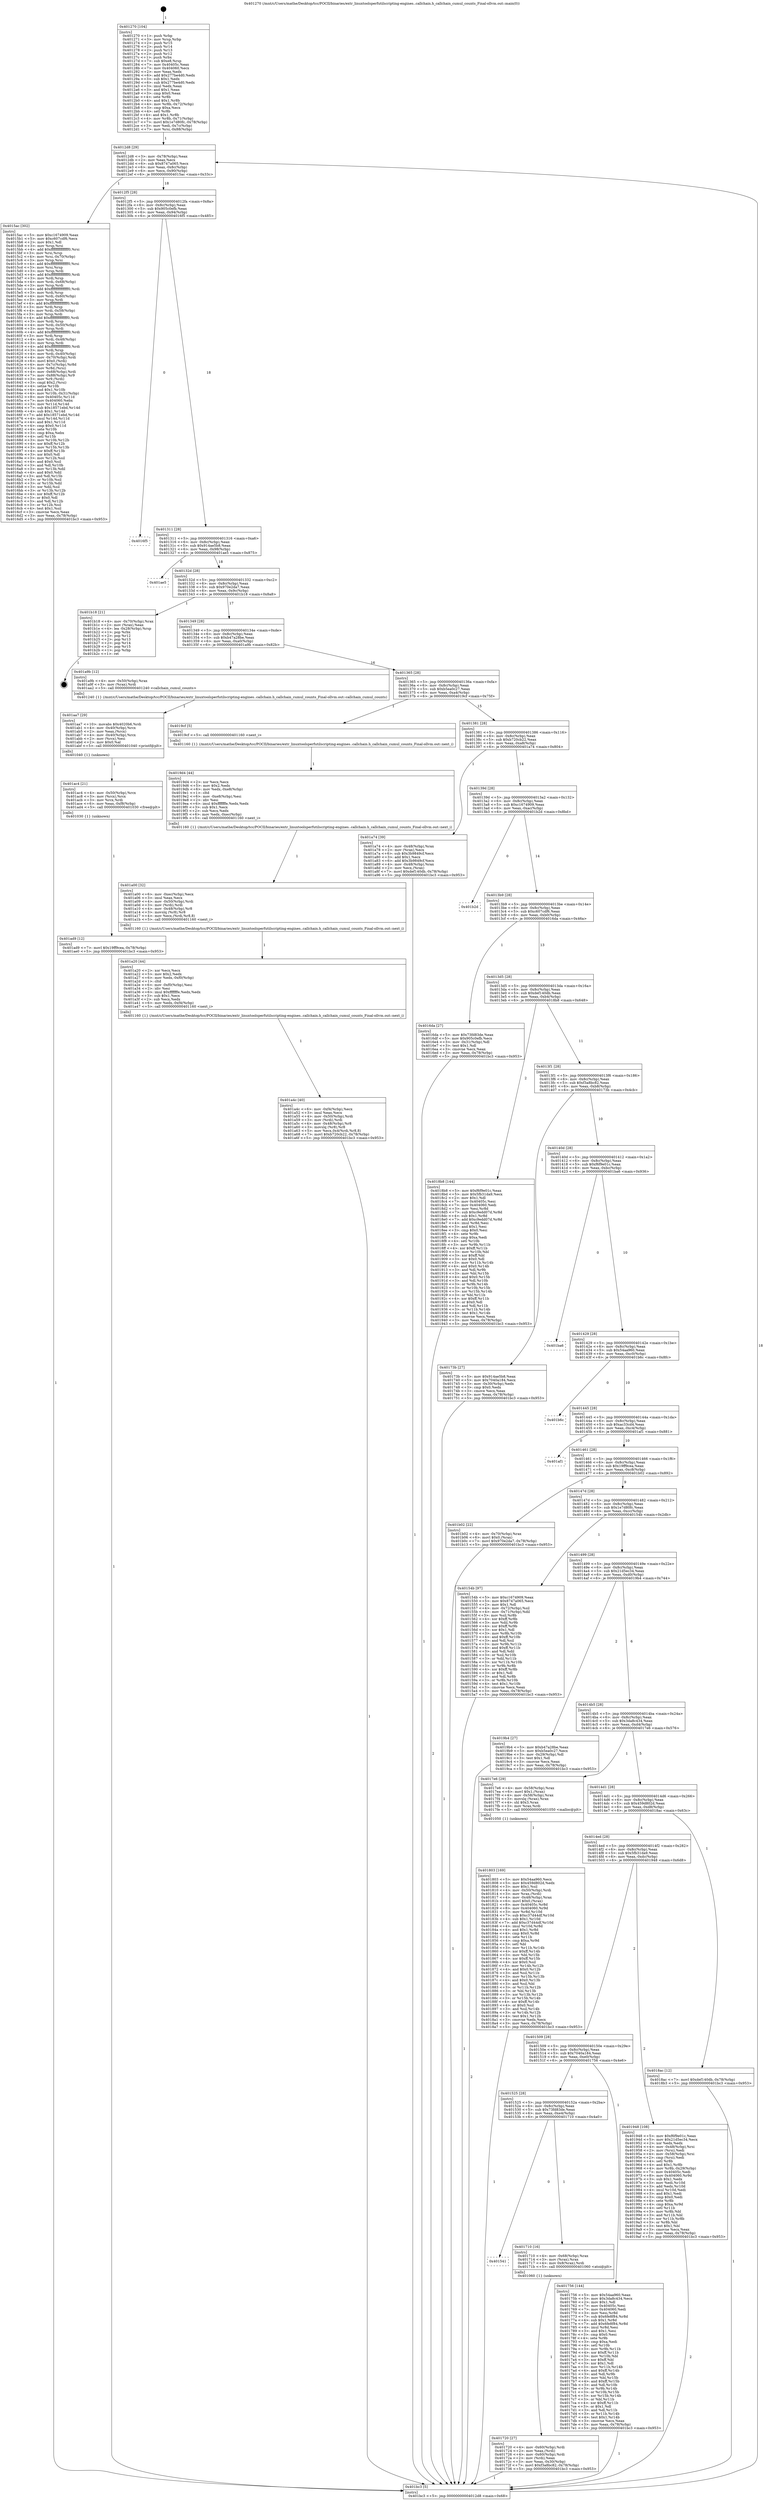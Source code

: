 digraph "0x401270" {
  label = "0x401270 (/mnt/c/Users/mathe/Desktop/tcc/POCII/binaries/extr_linuxtoolsperfutilscripting-engines..callchain.h_callchain_cumul_counts_Final-ollvm.out::main(0))"
  labelloc = "t"
  node[shape=record]

  Entry [label="",width=0.3,height=0.3,shape=circle,fillcolor=black,style=filled]
  "0x4012d8" [label="{
     0x4012d8 [29]\l
     | [instrs]\l
     &nbsp;&nbsp;0x4012d8 \<+3\>: mov -0x78(%rbp),%eax\l
     &nbsp;&nbsp;0x4012db \<+2\>: mov %eax,%ecx\l
     &nbsp;&nbsp;0x4012dd \<+6\>: sub $0x8747a065,%ecx\l
     &nbsp;&nbsp;0x4012e3 \<+6\>: mov %eax,-0x8c(%rbp)\l
     &nbsp;&nbsp;0x4012e9 \<+6\>: mov %ecx,-0x90(%rbp)\l
     &nbsp;&nbsp;0x4012ef \<+6\>: je 00000000004015ac \<main+0x33c\>\l
  }"]
  "0x4015ac" [label="{
     0x4015ac [302]\l
     | [instrs]\l
     &nbsp;&nbsp;0x4015ac \<+5\>: mov $0xc1674909,%eax\l
     &nbsp;&nbsp;0x4015b1 \<+5\>: mov $0xc607cdf6,%ecx\l
     &nbsp;&nbsp;0x4015b6 \<+2\>: mov $0x1,%dl\l
     &nbsp;&nbsp;0x4015b8 \<+3\>: mov %rsp,%rsi\l
     &nbsp;&nbsp;0x4015bb \<+4\>: add $0xfffffffffffffff0,%rsi\l
     &nbsp;&nbsp;0x4015bf \<+3\>: mov %rsi,%rsp\l
     &nbsp;&nbsp;0x4015c2 \<+4\>: mov %rsi,-0x70(%rbp)\l
     &nbsp;&nbsp;0x4015c6 \<+3\>: mov %rsp,%rsi\l
     &nbsp;&nbsp;0x4015c9 \<+4\>: add $0xfffffffffffffff0,%rsi\l
     &nbsp;&nbsp;0x4015cd \<+3\>: mov %rsi,%rsp\l
     &nbsp;&nbsp;0x4015d0 \<+3\>: mov %rsp,%rdi\l
     &nbsp;&nbsp;0x4015d3 \<+4\>: add $0xfffffffffffffff0,%rdi\l
     &nbsp;&nbsp;0x4015d7 \<+3\>: mov %rdi,%rsp\l
     &nbsp;&nbsp;0x4015da \<+4\>: mov %rdi,-0x68(%rbp)\l
     &nbsp;&nbsp;0x4015de \<+3\>: mov %rsp,%rdi\l
     &nbsp;&nbsp;0x4015e1 \<+4\>: add $0xfffffffffffffff0,%rdi\l
     &nbsp;&nbsp;0x4015e5 \<+3\>: mov %rdi,%rsp\l
     &nbsp;&nbsp;0x4015e8 \<+4\>: mov %rdi,-0x60(%rbp)\l
     &nbsp;&nbsp;0x4015ec \<+3\>: mov %rsp,%rdi\l
     &nbsp;&nbsp;0x4015ef \<+4\>: add $0xfffffffffffffff0,%rdi\l
     &nbsp;&nbsp;0x4015f3 \<+3\>: mov %rdi,%rsp\l
     &nbsp;&nbsp;0x4015f6 \<+4\>: mov %rdi,-0x58(%rbp)\l
     &nbsp;&nbsp;0x4015fa \<+3\>: mov %rsp,%rdi\l
     &nbsp;&nbsp;0x4015fd \<+4\>: add $0xfffffffffffffff0,%rdi\l
     &nbsp;&nbsp;0x401601 \<+3\>: mov %rdi,%rsp\l
     &nbsp;&nbsp;0x401604 \<+4\>: mov %rdi,-0x50(%rbp)\l
     &nbsp;&nbsp;0x401608 \<+3\>: mov %rsp,%rdi\l
     &nbsp;&nbsp;0x40160b \<+4\>: add $0xfffffffffffffff0,%rdi\l
     &nbsp;&nbsp;0x40160f \<+3\>: mov %rdi,%rsp\l
     &nbsp;&nbsp;0x401612 \<+4\>: mov %rdi,-0x48(%rbp)\l
     &nbsp;&nbsp;0x401616 \<+3\>: mov %rsp,%rdi\l
     &nbsp;&nbsp;0x401619 \<+4\>: add $0xfffffffffffffff0,%rdi\l
     &nbsp;&nbsp;0x40161d \<+3\>: mov %rdi,%rsp\l
     &nbsp;&nbsp;0x401620 \<+4\>: mov %rdi,-0x40(%rbp)\l
     &nbsp;&nbsp;0x401624 \<+4\>: mov -0x70(%rbp),%rdi\l
     &nbsp;&nbsp;0x401628 \<+6\>: movl $0x0,(%rdi)\l
     &nbsp;&nbsp;0x40162e \<+4\>: mov -0x7c(%rbp),%r8d\l
     &nbsp;&nbsp;0x401632 \<+3\>: mov %r8d,(%rsi)\l
     &nbsp;&nbsp;0x401635 \<+4\>: mov -0x68(%rbp),%rdi\l
     &nbsp;&nbsp;0x401639 \<+7\>: mov -0x88(%rbp),%r9\l
     &nbsp;&nbsp;0x401640 \<+3\>: mov %r9,(%rdi)\l
     &nbsp;&nbsp;0x401643 \<+3\>: cmpl $0x2,(%rsi)\l
     &nbsp;&nbsp;0x401646 \<+4\>: setne %r10b\l
     &nbsp;&nbsp;0x40164a \<+4\>: and $0x1,%r10b\l
     &nbsp;&nbsp;0x40164e \<+4\>: mov %r10b,-0x31(%rbp)\l
     &nbsp;&nbsp;0x401652 \<+8\>: mov 0x40405c,%r11d\l
     &nbsp;&nbsp;0x40165a \<+7\>: mov 0x404060,%ebx\l
     &nbsp;&nbsp;0x401661 \<+3\>: mov %r11d,%r14d\l
     &nbsp;&nbsp;0x401664 \<+7\>: sub $0x18571ebd,%r14d\l
     &nbsp;&nbsp;0x40166b \<+4\>: sub $0x1,%r14d\l
     &nbsp;&nbsp;0x40166f \<+7\>: add $0x18571ebd,%r14d\l
     &nbsp;&nbsp;0x401676 \<+4\>: imul %r14d,%r11d\l
     &nbsp;&nbsp;0x40167a \<+4\>: and $0x1,%r11d\l
     &nbsp;&nbsp;0x40167e \<+4\>: cmp $0x0,%r11d\l
     &nbsp;&nbsp;0x401682 \<+4\>: sete %r10b\l
     &nbsp;&nbsp;0x401686 \<+3\>: cmp $0xa,%ebx\l
     &nbsp;&nbsp;0x401689 \<+4\>: setl %r15b\l
     &nbsp;&nbsp;0x40168d \<+3\>: mov %r10b,%r12b\l
     &nbsp;&nbsp;0x401690 \<+4\>: xor $0xff,%r12b\l
     &nbsp;&nbsp;0x401694 \<+3\>: mov %r15b,%r13b\l
     &nbsp;&nbsp;0x401697 \<+4\>: xor $0xff,%r13b\l
     &nbsp;&nbsp;0x40169b \<+3\>: xor $0x0,%dl\l
     &nbsp;&nbsp;0x40169e \<+3\>: mov %r12b,%sil\l
     &nbsp;&nbsp;0x4016a1 \<+4\>: and $0x0,%sil\l
     &nbsp;&nbsp;0x4016a5 \<+3\>: and %dl,%r10b\l
     &nbsp;&nbsp;0x4016a8 \<+3\>: mov %r13b,%dil\l
     &nbsp;&nbsp;0x4016ab \<+4\>: and $0x0,%dil\l
     &nbsp;&nbsp;0x4016af \<+3\>: and %dl,%r15b\l
     &nbsp;&nbsp;0x4016b2 \<+3\>: or %r10b,%sil\l
     &nbsp;&nbsp;0x4016b5 \<+3\>: or %r15b,%dil\l
     &nbsp;&nbsp;0x4016b8 \<+3\>: xor %dil,%sil\l
     &nbsp;&nbsp;0x4016bb \<+3\>: or %r13b,%r12b\l
     &nbsp;&nbsp;0x4016be \<+4\>: xor $0xff,%r12b\l
     &nbsp;&nbsp;0x4016c2 \<+3\>: or $0x0,%dl\l
     &nbsp;&nbsp;0x4016c5 \<+3\>: and %dl,%r12b\l
     &nbsp;&nbsp;0x4016c8 \<+3\>: or %r12b,%sil\l
     &nbsp;&nbsp;0x4016cb \<+4\>: test $0x1,%sil\l
     &nbsp;&nbsp;0x4016cf \<+3\>: cmovne %ecx,%eax\l
     &nbsp;&nbsp;0x4016d2 \<+3\>: mov %eax,-0x78(%rbp)\l
     &nbsp;&nbsp;0x4016d5 \<+5\>: jmp 0000000000401bc3 \<main+0x953\>\l
  }"]
  "0x4012f5" [label="{
     0x4012f5 [28]\l
     | [instrs]\l
     &nbsp;&nbsp;0x4012f5 \<+5\>: jmp 00000000004012fa \<main+0x8a\>\l
     &nbsp;&nbsp;0x4012fa \<+6\>: mov -0x8c(%rbp),%eax\l
     &nbsp;&nbsp;0x401300 \<+5\>: sub $0x905c0efb,%eax\l
     &nbsp;&nbsp;0x401305 \<+6\>: mov %eax,-0x94(%rbp)\l
     &nbsp;&nbsp;0x40130b \<+6\>: je 00000000004016f5 \<main+0x485\>\l
  }"]
  Exit [label="",width=0.3,height=0.3,shape=circle,fillcolor=black,style=filled,peripheries=2]
  "0x4016f5" [label="{
     0x4016f5\l
  }", style=dashed]
  "0x401311" [label="{
     0x401311 [28]\l
     | [instrs]\l
     &nbsp;&nbsp;0x401311 \<+5\>: jmp 0000000000401316 \<main+0xa6\>\l
     &nbsp;&nbsp;0x401316 \<+6\>: mov -0x8c(%rbp),%eax\l
     &nbsp;&nbsp;0x40131c \<+5\>: sub $0x914ae5b8,%eax\l
     &nbsp;&nbsp;0x401321 \<+6\>: mov %eax,-0x98(%rbp)\l
     &nbsp;&nbsp;0x401327 \<+6\>: je 0000000000401ae5 \<main+0x875\>\l
  }"]
  "0x401ad9" [label="{
     0x401ad9 [12]\l
     | [instrs]\l
     &nbsp;&nbsp;0x401ad9 \<+7\>: movl $0x19ff9cea,-0x78(%rbp)\l
     &nbsp;&nbsp;0x401ae0 \<+5\>: jmp 0000000000401bc3 \<main+0x953\>\l
  }"]
  "0x401ae5" [label="{
     0x401ae5\l
  }", style=dashed]
  "0x40132d" [label="{
     0x40132d [28]\l
     | [instrs]\l
     &nbsp;&nbsp;0x40132d \<+5\>: jmp 0000000000401332 \<main+0xc2\>\l
     &nbsp;&nbsp;0x401332 \<+6\>: mov -0x8c(%rbp),%eax\l
     &nbsp;&nbsp;0x401338 \<+5\>: sub $0x970e2da7,%eax\l
     &nbsp;&nbsp;0x40133d \<+6\>: mov %eax,-0x9c(%rbp)\l
     &nbsp;&nbsp;0x401343 \<+6\>: je 0000000000401b18 \<main+0x8a8\>\l
  }"]
  "0x401ac4" [label="{
     0x401ac4 [21]\l
     | [instrs]\l
     &nbsp;&nbsp;0x401ac4 \<+4\>: mov -0x50(%rbp),%rcx\l
     &nbsp;&nbsp;0x401ac8 \<+3\>: mov (%rcx),%rcx\l
     &nbsp;&nbsp;0x401acb \<+3\>: mov %rcx,%rdi\l
     &nbsp;&nbsp;0x401ace \<+6\>: mov %eax,-0xf8(%rbp)\l
     &nbsp;&nbsp;0x401ad4 \<+5\>: call 0000000000401030 \<free@plt\>\l
     | [calls]\l
     &nbsp;&nbsp;0x401030 \{1\} (unknown)\l
  }"]
  "0x401b18" [label="{
     0x401b18 [21]\l
     | [instrs]\l
     &nbsp;&nbsp;0x401b18 \<+4\>: mov -0x70(%rbp),%rax\l
     &nbsp;&nbsp;0x401b1c \<+2\>: mov (%rax),%eax\l
     &nbsp;&nbsp;0x401b1e \<+4\>: lea -0x28(%rbp),%rsp\l
     &nbsp;&nbsp;0x401b22 \<+1\>: pop %rbx\l
     &nbsp;&nbsp;0x401b23 \<+2\>: pop %r12\l
     &nbsp;&nbsp;0x401b25 \<+2\>: pop %r13\l
     &nbsp;&nbsp;0x401b27 \<+2\>: pop %r14\l
     &nbsp;&nbsp;0x401b29 \<+2\>: pop %r15\l
     &nbsp;&nbsp;0x401b2b \<+1\>: pop %rbp\l
     &nbsp;&nbsp;0x401b2c \<+1\>: ret\l
  }"]
  "0x401349" [label="{
     0x401349 [28]\l
     | [instrs]\l
     &nbsp;&nbsp;0x401349 \<+5\>: jmp 000000000040134e \<main+0xde\>\l
     &nbsp;&nbsp;0x40134e \<+6\>: mov -0x8c(%rbp),%eax\l
     &nbsp;&nbsp;0x401354 \<+5\>: sub $0xb47a28be,%eax\l
     &nbsp;&nbsp;0x401359 \<+6\>: mov %eax,-0xa0(%rbp)\l
     &nbsp;&nbsp;0x40135f \<+6\>: je 0000000000401a9b \<main+0x82b\>\l
  }"]
  "0x401aa7" [label="{
     0x401aa7 [29]\l
     | [instrs]\l
     &nbsp;&nbsp;0x401aa7 \<+10\>: movabs $0x4020b6,%rdi\l
     &nbsp;&nbsp;0x401ab1 \<+4\>: mov -0x40(%rbp),%rcx\l
     &nbsp;&nbsp;0x401ab5 \<+2\>: mov %eax,(%rcx)\l
     &nbsp;&nbsp;0x401ab7 \<+4\>: mov -0x40(%rbp),%rcx\l
     &nbsp;&nbsp;0x401abb \<+2\>: mov (%rcx),%esi\l
     &nbsp;&nbsp;0x401abd \<+2\>: mov $0x0,%al\l
     &nbsp;&nbsp;0x401abf \<+5\>: call 0000000000401040 \<printf@plt\>\l
     | [calls]\l
     &nbsp;&nbsp;0x401040 \{1\} (unknown)\l
  }"]
  "0x401a9b" [label="{
     0x401a9b [12]\l
     | [instrs]\l
     &nbsp;&nbsp;0x401a9b \<+4\>: mov -0x50(%rbp),%rax\l
     &nbsp;&nbsp;0x401a9f \<+3\>: mov (%rax),%rdi\l
     &nbsp;&nbsp;0x401aa2 \<+5\>: call 0000000000401240 \<callchain_cumul_counts\>\l
     | [calls]\l
     &nbsp;&nbsp;0x401240 \{1\} (/mnt/c/Users/mathe/Desktop/tcc/POCII/binaries/extr_linuxtoolsperfutilscripting-engines..callchain.h_callchain_cumul_counts_Final-ollvm.out::callchain_cumul_counts)\l
  }"]
  "0x401365" [label="{
     0x401365 [28]\l
     | [instrs]\l
     &nbsp;&nbsp;0x401365 \<+5\>: jmp 000000000040136a \<main+0xfa\>\l
     &nbsp;&nbsp;0x40136a \<+6\>: mov -0x8c(%rbp),%eax\l
     &nbsp;&nbsp;0x401370 \<+5\>: sub $0xb5ea0c27,%eax\l
     &nbsp;&nbsp;0x401375 \<+6\>: mov %eax,-0xa4(%rbp)\l
     &nbsp;&nbsp;0x40137b \<+6\>: je 00000000004019cf \<main+0x75f\>\l
  }"]
  "0x401a4c" [label="{
     0x401a4c [40]\l
     | [instrs]\l
     &nbsp;&nbsp;0x401a4c \<+6\>: mov -0xf4(%rbp),%ecx\l
     &nbsp;&nbsp;0x401a52 \<+3\>: imul %eax,%ecx\l
     &nbsp;&nbsp;0x401a55 \<+4\>: mov -0x50(%rbp),%rdi\l
     &nbsp;&nbsp;0x401a59 \<+3\>: mov (%rdi),%rdi\l
     &nbsp;&nbsp;0x401a5c \<+4\>: mov -0x48(%rbp),%r8\l
     &nbsp;&nbsp;0x401a60 \<+3\>: movslq (%r8),%r8\l
     &nbsp;&nbsp;0x401a63 \<+5\>: mov %ecx,0x4(%rdi,%r8,8)\l
     &nbsp;&nbsp;0x401a68 \<+7\>: movl $0xb720cb22,-0x78(%rbp)\l
     &nbsp;&nbsp;0x401a6f \<+5\>: jmp 0000000000401bc3 \<main+0x953\>\l
  }"]
  "0x4019cf" [label="{
     0x4019cf [5]\l
     | [instrs]\l
     &nbsp;&nbsp;0x4019cf \<+5\>: call 0000000000401160 \<next_i\>\l
     | [calls]\l
     &nbsp;&nbsp;0x401160 \{1\} (/mnt/c/Users/mathe/Desktop/tcc/POCII/binaries/extr_linuxtoolsperfutilscripting-engines..callchain.h_callchain_cumul_counts_Final-ollvm.out::next_i)\l
  }"]
  "0x401381" [label="{
     0x401381 [28]\l
     | [instrs]\l
     &nbsp;&nbsp;0x401381 \<+5\>: jmp 0000000000401386 \<main+0x116\>\l
     &nbsp;&nbsp;0x401386 \<+6\>: mov -0x8c(%rbp),%eax\l
     &nbsp;&nbsp;0x40138c \<+5\>: sub $0xb720cb22,%eax\l
     &nbsp;&nbsp;0x401391 \<+6\>: mov %eax,-0xa8(%rbp)\l
     &nbsp;&nbsp;0x401397 \<+6\>: je 0000000000401a74 \<main+0x804\>\l
  }"]
  "0x401a20" [label="{
     0x401a20 [44]\l
     | [instrs]\l
     &nbsp;&nbsp;0x401a20 \<+2\>: xor %ecx,%ecx\l
     &nbsp;&nbsp;0x401a22 \<+5\>: mov $0x2,%edx\l
     &nbsp;&nbsp;0x401a27 \<+6\>: mov %edx,-0xf0(%rbp)\l
     &nbsp;&nbsp;0x401a2d \<+1\>: cltd\l
     &nbsp;&nbsp;0x401a2e \<+6\>: mov -0xf0(%rbp),%esi\l
     &nbsp;&nbsp;0x401a34 \<+2\>: idiv %esi\l
     &nbsp;&nbsp;0x401a36 \<+6\>: imul $0xfffffffe,%edx,%edx\l
     &nbsp;&nbsp;0x401a3c \<+3\>: sub $0x1,%ecx\l
     &nbsp;&nbsp;0x401a3f \<+2\>: sub %ecx,%edx\l
     &nbsp;&nbsp;0x401a41 \<+6\>: mov %edx,-0xf4(%rbp)\l
     &nbsp;&nbsp;0x401a47 \<+5\>: call 0000000000401160 \<next_i\>\l
     | [calls]\l
     &nbsp;&nbsp;0x401160 \{1\} (/mnt/c/Users/mathe/Desktop/tcc/POCII/binaries/extr_linuxtoolsperfutilscripting-engines..callchain.h_callchain_cumul_counts_Final-ollvm.out::next_i)\l
  }"]
  "0x401a74" [label="{
     0x401a74 [39]\l
     | [instrs]\l
     &nbsp;&nbsp;0x401a74 \<+4\>: mov -0x48(%rbp),%rax\l
     &nbsp;&nbsp;0x401a78 \<+2\>: mov (%rax),%ecx\l
     &nbsp;&nbsp;0x401a7a \<+6\>: sub $0x3b9849cf,%ecx\l
     &nbsp;&nbsp;0x401a80 \<+3\>: add $0x1,%ecx\l
     &nbsp;&nbsp;0x401a83 \<+6\>: add $0x3b9849cf,%ecx\l
     &nbsp;&nbsp;0x401a89 \<+4\>: mov -0x48(%rbp),%rax\l
     &nbsp;&nbsp;0x401a8d \<+2\>: mov %ecx,(%rax)\l
     &nbsp;&nbsp;0x401a8f \<+7\>: movl $0xdef140db,-0x78(%rbp)\l
     &nbsp;&nbsp;0x401a96 \<+5\>: jmp 0000000000401bc3 \<main+0x953\>\l
  }"]
  "0x40139d" [label="{
     0x40139d [28]\l
     | [instrs]\l
     &nbsp;&nbsp;0x40139d \<+5\>: jmp 00000000004013a2 \<main+0x132\>\l
     &nbsp;&nbsp;0x4013a2 \<+6\>: mov -0x8c(%rbp),%eax\l
     &nbsp;&nbsp;0x4013a8 \<+5\>: sub $0xc1674909,%eax\l
     &nbsp;&nbsp;0x4013ad \<+6\>: mov %eax,-0xac(%rbp)\l
     &nbsp;&nbsp;0x4013b3 \<+6\>: je 0000000000401b2d \<main+0x8bd\>\l
  }"]
  "0x401a00" [label="{
     0x401a00 [32]\l
     | [instrs]\l
     &nbsp;&nbsp;0x401a00 \<+6\>: mov -0xec(%rbp),%ecx\l
     &nbsp;&nbsp;0x401a06 \<+3\>: imul %eax,%ecx\l
     &nbsp;&nbsp;0x401a09 \<+4\>: mov -0x50(%rbp),%rdi\l
     &nbsp;&nbsp;0x401a0d \<+3\>: mov (%rdi),%rdi\l
     &nbsp;&nbsp;0x401a10 \<+4\>: mov -0x48(%rbp),%r8\l
     &nbsp;&nbsp;0x401a14 \<+3\>: movslq (%r8),%r8\l
     &nbsp;&nbsp;0x401a17 \<+4\>: mov %ecx,(%rdi,%r8,8)\l
     &nbsp;&nbsp;0x401a1b \<+5\>: call 0000000000401160 \<next_i\>\l
     | [calls]\l
     &nbsp;&nbsp;0x401160 \{1\} (/mnt/c/Users/mathe/Desktop/tcc/POCII/binaries/extr_linuxtoolsperfutilscripting-engines..callchain.h_callchain_cumul_counts_Final-ollvm.out::next_i)\l
  }"]
  "0x401b2d" [label="{
     0x401b2d\l
  }", style=dashed]
  "0x4013b9" [label="{
     0x4013b9 [28]\l
     | [instrs]\l
     &nbsp;&nbsp;0x4013b9 \<+5\>: jmp 00000000004013be \<main+0x14e\>\l
     &nbsp;&nbsp;0x4013be \<+6\>: mov -0x8c(%rbp),%eax\l
     &nbsp;&nbsp;0x4013c4 \<+5\>: sub $0xc607cdf6,%eax\l
     &nbsp;&nbsp;0x4013c9 \<+6\>: mov %eax,-0xb0(%rbp)\l
     &nbsp;&nbsp;0x4013cf \<+6\>: je 00000000004016da \<main+0x46a\>\l
  }"]
  "0x4019d4" [label="{
     0x4019d4 [44]\l
     | [instrs]\l
     &nbsp;&nbsp;0x4019d4 \<+2\>: xor %ecx,%ecx\l
     &nbsp;&nbsp;0x4019d6 \<+5\>: mov $0x2,%edx\l
     &nbsp;&nbsp;0x4019db \<+6\>: mov %edx,-0xe8(%rbp)\l
     &nbsp;&nbsp;0x4019e1 \<+1\>: cltd\l
     &nbsp;&nbsp;0x4019e2 \<+6\>: mov -0xe8(%rbp),%esi\l
     &nbsp;&nbsp;0x4019e8 \<+2\>: idiv %esi\l
     &nbsp;&nbsp;0x4019ea \<+6\>: imul $0xfffffffe,%edx,%edx\l
     &nbsp;&nbsp;0x4019f0 \<+3\>: sub $0x1,%ecx\l
     &nbsp;&nbsp;0x4019f3 \<+2\>: sub %ecx,%edx\l
     &nbsp;&nbsp;0x4019f5 \<+6\>: mov %edx,-0xec(%rbp)\l
     &nbsp;&nbsp;0x4019fb \<+5\>: call 0000000000401160 \<next_i\>\l
     | [calls]\l
     &nbsp;&nbsp;0x401160 \{1\} (/mnt/c/Users/mathe/Desktop/tcc/POCII/binaries/extr_linuxtoolsperfutilscripting-engines..callchain.h_callchain_cumul_counts_Final-ollvm.out::next_i)\l
  }"]
  "0x4016da" [label="{
     0x4016da [27]\l
     | [instrs]\l
     &nbsp;&nbsp;0x4016da \<+5\>: mov $0x73fd83de,%eax\l
     &nbsp;&nbsp;0x4016df \<+5\>: mov $0x905c0efb,%ecx\l
     &nbsp;&nbsp;0x4016e4 \<+3\>: mov -0x31(%rbp),%dl\l
     &nbsp;&nbsp;0x4016e7 \<+3\>: test $0x1,%dl\l
     &nbsp;&nbsp;0x4016ea \<+3\>: cmovne %ecx,%eax\l
     &nbsp;&nbsp;0x4016ed \<+3\>: mov %eax,-0x78(%rbp)\l
     &nbsp;&nbsp;0x4016f0 \<+5\>: jmp 0000000000401bc3 \<main+0x953\>\l
  }"]
  "0x4013d5" [label="{
     0x4013d5 [28]\l
     | [instrs]\l
     &nbsp;&nbsp;0x4013d5 \<+5\>: jmp 00000000004013da \<main+0x16a\>\l
     &nbsp;&nbsp;0x4013da \<+6\>: mov -0x8c(%rbp),%eax\l
     &nbsp;&nbsp;0x4013e0 \<+5\>: sub $0xdef140db,%eax\l
     &nbsp;&nbsp;0x4013e5 \<+6\>: mov %eax,-0xb4(%rbp)\l
     &nbsp;&nbsp;0x4013eb \<+6\>: je 00000000004018b8 \<main+0x648\>\l
  }"]
  "0x401803" [label="{
     0x401803 [169]\l
     | [instrs]\l
     &nbsp;&nbsp;0x401803 \<+5\>: mov $0x54aa960,%ecx\l
     &nbsp;&nbsp;0x401808 \<+5\>: mov $0x459d802d,%edx\l
     &nbsp;&nbsp;0x40180d \<+3\>: mov $0x1,%sil\l
     &nbsp;&nbsp;0x401810 \<+4\>: mov -0x50(%rbp),%rdi\l
     &nbsp;&nbsp;0x401814 \<+3\>: mov %rax,(%rdi)\l
     &nbsp;&nbsp;0x401817 \<+4\>: mov -0x48(%rbp),%rax\l
     &nbsp;&nbsp;0x40181b \<+6\>: movl $0x0,(%rax)\l
     &nbsp;&nbsp;0x401821 \<+8\>: mov 0x40405c,%r8d\l
     &nbsp;&nbsp;0x401829 \<+8\>: mov 0x404060,%r9d\l
     &nbsp;&nbsp;0x401831 \<+3\>: mov %r8d,%r10d\l
     &nbsp;&nbsp;0x401834 \<+7\>: sub $0xc37d44df,%r10d\l
     &nbsp;&nbsp;0x40183b \<+4\>: sub $0x1,%r10d\l
     &nbsp;&nbsp;0x40183f \<+7\>: add $0xc37d44df,%r10d\l
     &nbsp;&nbsp;0x401846 \<+4\>: imul %r10d,%r8d\l
     &nbsp;&nbsp;0x40184a \<+4\>: and $0x1,%r8d\l
     &nbsp;&nbsp;0x40184e \<+4\>: cmp $0x0,%r8d\l
     &nbsp;&nbsp;0x401852 \<+4\>: sete %r11b\l
     &nbsp;&nbsp;0x401856 \<+4\>: cmp $0xa,%r9d\l
     &nbsp;&nbsp;0x40185a \<+3\>: setl %bl\l
     &nbsp;&nbsp;0x40185d \<+3\>: mov %r11b,%r14b\l
     &nbsp;&nbsp;0x401860 \<+4\>: xor $0xff,%r14b\l
     &nbsp;&nbsp;0x401864 \<+3\>: mov %bl,%r15b\l
     &nbsp;&nbsp;0x401867 \<+4\>: xor $0xff,%r15b\l
     &nbsp;&nbsp;0x40186b \<+4\>: xor $0x0,%sil\l
     &nbsp;&nbsp;0x40186f \<+3\>: mov %r14b,%r12b\l
     &nbsp;&nbsp;0x401872 \<+4\>: and $0x0,%r12b\l
     &nbsp;&nbsp;0x401876 \<+3\>: and %sil,%r11b\l
     &nbsp;&nbsp;0x401879 \<+3\>: mov %r15b,%r13b\l
     &nbsp;&nbsp;0x40187c \<+4\>: and $0x0,%r13b\l
     &nbsp;&nbsp;0x401880 \<+3\>: and %sil,%bl\l
     &nbsp;&nbsp;0x401883 \<+3\>: or %r11b,%r12b\l
     &nbsp;&nbsp;0x401886 \<+3\>: or %bl,%r13b\l
     &nbsp;&nbsp;0x401889 \<+3\>: xor %r13b,%r12b\l
     &nbsp;&nbsp;0x40188c \<+3\>: or %r15b,%r14b\l
     &nbsp;&nbsp;0x40188f \<+4\>: xor $0xff,%r14b\l
     &nbsp;&nbsp;0x401893 \<+4\>: or $0x0,%sil\l
     &nbsp;&nbsp;0x401897 \<+3\>: and %sil,%r14b\l
     &nbsp;&nbsp;0x40189a \<+3\>: or %r14b,%r12b\l
     &nbsp;&nbsp;0x40189d \<+4\>: test $0x1,%r12b\l
     &nbsp;&nbsp;0x4018a1 \<+3\>: cmovne %edx,%ecx\l
     &nbsp;&nbsp;0x4018a4 \<+3\>: mov %ecx,-0x78(%rbp)\l
     &nbsp;&nbsp;0x4018a7 \<+5\>: jmp 0000000000401bc3 \<main+0x953\>\l
  }"]
  "0x4018b8" [label="{
     0x4018b8 [144]\l
     | [instrs]\l
     &nbsp;&nbsp;0x4018b8 \<+5\>: mov $0xf6f9e01c,%eax\l
     &nbsp;&nbsp;0x4018bd \<+5\>: mov $0x5fb31da9,%ecx\l
     &nbsp;&nbsp;0x4018c2 \<+2\>: mov $0x1,%dl\l
     &nbsp;&nbsp;0x4018c4 \<+7\>: mov 0x40405c,%esi\l
     &nbsp;&nbsp;0x4018cb \<+7\>: mov 0x404060,%edi\l
     &nbsp;&nbsp;0x4018d2 \<+3\>: mov %esi,%r8d\l
     &nbsp;&nbsp;0x4018d5 \<+7\>: sub $0xc9edd07d,%r8d\l
     &nbsp;&nbsp;0x4018dc \<+4\>: sub $0x1,%r8d\l
     &nbsp;&nbsp;0x4018e0 \<+7\>: add $0xc9edd07d,%r8d\l
     &nbsp;&nbsp;0x4018e7 \<+4\>: imul %r8d,%esi\l
     &nbsp;&nbsp;0x4018eb \<+3\>: and $0x1,%esi\l
     &nbsp;&nbsp;0x4018ee \<+3\>: cmp $0x0,%esi\l
     &nbsp;&nbsp;0x4018f1 \<+4\>: sete %r9b\l
     &nbsp;&nbsp;0x4018f5 \<+3\>: cmp $0xa,%edi\l
     &nbsp;&nbsp;0x4018f8 \<+4\>: setl %r10b\l
     &nbsp;&nbsp;0x4018fc \<+3\>: mov %r9b,%r11b\l
     &nbsp;&nbsp;0x4018ff \<+4\>: xor $0xff,%r11b\l
     &nbsp;&nbsp;0x401903 \<+3\>: mov %r10b,%bl\l
     &nbsp;&nbsp;0x401906 \<+3\>: xor $0xff,%bl\l
     &nbsp;&nbsp;0x401909 \<+3\>: xor $0x0,%dl\l
     &nbsp;&nbsp;0x40190c \<+3\>: mov %r11b,%r14b\l
     &nbsp;&nbsp;0x40190f \<+4\>: and $0x0,%r14b\l
     &nbsp;&nbsp;0x401913 \<+3\>: and %dl,%r9b\l
     &nbsp;&nbsp;0x401916 \<+3\>: mov %bl,%r15b\l
     &nbsp;&nbsp;0x401919 \<+4\>: and $0x0,%r15b\l
     &nbsp;&nbsp;0x40191d \<+3\>: and %dl,%r10b\l
     &nbsp;&nbsp;0x401920 \<+3\>: or %r9b,%r14b\l
     &nbsp;&nbsp;0x401923 \<+3\>: or %r10b,%r15b\l
     &nbsp;&nbsp;0x401926 \<+3\>: xor %r15b,%r14b\l
     &nbsp;&nbsp;0x401929 \<+3\>: or %bl,%r11b\l
     &nbsp;&nbsp;0x40192c \<+4\>: xor $0xff,%r11b\l
     &nbsp;&nbsp;0x401930 \<+3\>: or $0x0,%dl\l
     &nbsp;&nbsp;0x401933 \<+3\>: and %dl,%r11b\l
     &nbsp;&nbsp;0x401936 \<+3\>: or %r11b,%r14b\l
     &nbsp;&nbsp;0x401939 \<+4\>: test $0x1,%r14b\l
     &nbsp;&nbsp;0x40193d \<+3\>: cmovne %ecx,%eax\l
     &nbsp;&nbsp;0x401940 \<+3\>: mov %eax,-0x78(%rbp)\l
     &nbsp;&nbsp;0x401943 \<+5\>: jmp 0000000000401bc3 \<main+0x953\>\l
  }"]
  "0x4013f1" [label="{
     0x4013f1 [28]\l
     | [instrs]\l
     &nbsp;&nbsp;0x4013f1 \<+5\>: jmp 00000000004013f6 \<main+0x186\>\l
     &nbsp;&nbsp;0x4013f6 \<+6\>: mov -0x8c(%rbp),%eax\l
     &nbsp;&nbsp;0x4013fc \<+5\>: sub $0xf3a8bc82,%eax\l
     &nbsp;&nbsp;0x401401 \<+6\>: mov %eax,-0xb8(%rbp)\l
     &nbsp;&nbsp;0x401407 \<+6\>: je 000000000040173b \<main+0x4cb\>\l
  }"]
  "0x401720" [label="{
     0x401720 [27]\l
     | [instrs]\l
     &nbsp;&nbsp;0x401720 \<+4\>: mov -0x60(%rbp),%rdi\l
     &nbsp;&nbsp;0x401724 \<+2\>: mov %eax,(%rdi)\l
     &nbsp;&nbsp;0x401726 \<+4\>: mov -0x60(%rbp),%rdi\l
     &nbsp;&nbsp;0x40172a \<+2\>: mov (%rdi),%eax\l
     &nbsp;&nbsp;0x40172c \<+3\>: mov %eax,-0x30(%rbp)\l
     &nbsp;&nbsp;0x40172f \<+7\>: movl $0xf3a8bc82,-0x78(%rbp)\l
     &nbsp;&nbsp;0x401736 \<+5\>: jmp 0000000000401bc3 \<main+0x953\>\l
  }"]
  "0x40173b" [label="{
     0x40173b [27]\l
     | [instrs]\l
     &nbsp;&nbsp;0x40173b \<+5\>: mov $0x914ae5b8,%eax\l
     &nbsp;&nbsp;0x401740 \<+5\>: mov $0x7040a184,%ecx\l
     &nbsp;&nbsp;0x401745 \<+3\>: mov -0x30(%rbp),%edx\l
     &nbsp;&nbsp;0x401748 \<+3\>: cmp $0x0,%edx\l
     &nbsp;&nbsp;0x40174b \<+3\>: cmove %ecx,%eax\l
     &nbsp;&nbsp;0x40174e \<+3\>: mov %eax,-0x78(%rbp)\l
     &nbsp;&nbsp;0x401751 \<+5\>: jmp 0000000000401bc3 \<main+0x953\>\l
  }"]
  "0x40140d" [label="{
     0x40140d [28]\l
     | [instrs]\l
     &nbsp;&nbsp;0x40140d \<+5\>: jmp 0000000000401412 \<main+0x1a2\>\l
     &nbsp;&nbsp;0x401412 \<+6\>: mov -0x8c(%rbp),%eax\l
     &nbsp;&nbsp;0x401418 \<+5\>: sub $0xf6f9e01c,%eax\l
     &nbsp;&nbsp;0x40141d \<+6\>: mov %eax,-0xbc(%rbp)\l
     &nbsp;&nbsp;0x401423 \<+6\>: je 0000000000401ba6 \<main+0x936\>\l
  }"]
  "0x401541" [label="{
     0x401541\l
  }", style=dashed]
  "0x401ba6" [label="{
     0x401ba6\l
  }", style=dashed]
  "0x401429" [label="{
     0x401429 [28]\l
     | [instrs]\l
     &nbsp;&nbsp;0x401429 \<+5\>: jmp 000000000040142e \<main+0x1be\>\l
     &nbsp;&nbsp;0x40142e \<+6\>: mov -0x8c(%rbp),%eax\l
     &nbsp;&nbsp;0x401434 \<+5\>: sub $0x54aa960,%eax\l
     &nbsp;&nbsp;0x401439 \<+6\>: mov %eax,-0xc0(%rbp)\l
     &nbsp;&nbsp;0x40143f \<+6\>: je 0000000000401b6c \<main+0x8fc\>\l
  }"]
  "0x401710" [label="{
     0x401710 [16]\l
     | [instrs]\l
     &nbsp;&nbsp;0x401710 \<+4\>: mov -0x68(%rbp),%rax\l
     &nbsp;&nbsp;0x401714 \<+3\>: mov (%rax),%rax\l
     &nbsp;&nbsp;0x401717 \<+4\>: mov 0x8(%rax),%rdi\l
     &nbsp;&nbsp;0x40171b \<+5\>: call 0000000000401060 \<atoi@plt\>\l
     | [calls]\l
     &nbsp;&nbsp;0x401060 \{1\} (unknown)\l
  }"]
  "0x401b6c" [label="{
     0x401b6c\l
  }", style=dashed]
  "0x401445" [label="{
     0x401445 [28]\l
     | [instrs]\l
     &nbsp;&nbsp;0x401445 \<+5\>: jmp 000000000040144a \<main+0x1da\>\l
     &nbsp;&nbsp;0x40144a \<+6\>: mov -0x8c(%rbp),%eax\l
     &nbsp;&nbsp;0x401450 \<+5\>: sub $0xac33cd4,%eax\l
     &nbsp;&nbsp;0x401455 \<+6\>: mov %eax,-0xc4(%rbp)\l
     &nbsp;&nbsp;0x40145b \<+6\>: je 0000000000401af1 \<main+0x881\>\l
  }"]
  "0x401525" [label="{
     0x401525 [28]\l
     | [instrs]\l
     &nbsp;&nbsp;0x401525 \<+5\>: jmp 000000000040152a \<main+0x2ba\>\l
     &nbsp;&nbsp;0x40152a \<+6\>: mov -0x8c(%rbp),%eax\l
     &nbsp;&nbsp;0x401530 \<+5\>: sub $0x73fd83de,%eax\l
     &nbsp;&nbsp;0x401535 \<+6\>: mov %eax,-0xe4(%rbp)\l
     &nbsp;&nbsp;0x40153b \<+6\>: je 0000000000401710 \<main+0x4a0\>\l
  }"]
  "0x401af1" [label="{
     0x401af1\l
  }", style=dashed]
  "0x401461" [label="{
     0x401461 [28]\l
     | [instrs]\l
     &nbsp;&nbsp;0x401461 \<+5\>: jmp 0000000000401466 \<main+0x1f6\>\l
     &nbsp;&nbsp;0x401466 \<+6\>: mov -0x8c(%rbp),%eax\l
     &nbsp;&nbsp;0x40146c \<+5\>: sub $0x19ff9cea,%eax\l
     &nbsp;&nbsp;0x401471 \<+6\>: mov %eax,-0xc8(%rbp)\l
     &nbsp;&nbsp;0x401477 \<+6\>: je 0000000000401b02 \<main+0x892\>\l
  }"]
  "0x401756" [label="{
     0x401756 [144]\l
     | [instrs]\l
     &nbsp;&nbsp;0x401756 \<+5\>: mov $0x54aa960,%eax\l
     &nbsp;&nbsp;0x40175b \<+5\>: mov $0x3da8c434,%ecx\l
     &nbsp;&nbsp;0x401760 \<+2\>: mov $0x1,%dl\l
     &nbsp;&nbsp;0x401762 \<+7\>: mov 0x40405c,%esi\l
     &nbsp;&nbsp;0x401769 \<+7\>: mov 0x404060,%edi\l
     &nbsp;&nbsp;0x401770 \<+3\>: mov %esi,%r8d\l
     &nbsp;&nbsp;0x401773 \<+7\>: sub $0x6fe8f84,%r8d\l
     &nbsp;&nbsp;0x40177a \<+4\>: sub $0x1,%r8d\l
     &nbsp;&nbsp;0x40177e \<+7\>: add $0x6fe8f84,%r8d\l
     &nbsp;&nbsp;0x401785 \<+4\>: imul %r8d,%esi\l
     &nbsp;&nbsp;0x401789 \<+3\>: and $0x1,%esi\l
     &nbsp;&nbsp;0x40178c \<+3\>: cmp $0x0,%esi\l
     &nbsp;&nbsp;0x40178f \<+4\>: sete %r9b\l
     &nbsp;&nbsp;0x401793 \<+3\>: cmp $0xa,%edi\l
     &nbsp;&nbsp;0x401796 \<+4\>: setl %r10b\l
     &nbsp;&nbsp;0x40179a \<+3\>: mov %r9b,%r11b\l
     &nbsp;&nbsp;0x40179d \<+4\>: xor $0xff,%r11b\l
     &nbsp;&nbsp;0x4017a1 \<+3\>: mov %r10b,%bl\l
     &nbsp;&nbsp;0x4017a4 \<+3\>: xor $0xff,%bl\l
     &nbsp;&nbsp;0x4017a7 \<+3\>: xor $0x1,%dl\l
     &nbsp;&nbsp;0x4017aa \<+3\>: mov %r11b,%r14b\l
     &nbsp;&nbsp;0x4017ad \<+4\>: and $0xff,%r14b\l
     &nbsp;&nbsp;0x4017b1 \<+3\>: and %dl,%r9b\l
     &nbsp;&nbsp;0x4017b4 \<+3\>: mov %bl,%r15b\l
     &nbsp;&nbsp;0x4017b7 \<+4\>: and $0xff,%r15b\l
     &nbsp;&nbsp;0x4017bb \<+3\>: and %dl,%r10b\l
     &nbsp;&nbsp;0x4017be \<+3\>: or %r9b,%r14b\l
     &nbsp;&nbsp;0x4017c1 \<+3\>: or %r10b,%r15b\l
     &nbsp;&nbsp;0x4017c4 \<+3\>: xor %r15b,%r14b\l
     &nbsp;&nbsp;0x4017c7 \<+3\>: or %bl,%r11b\l
     &nbsp;&nbsp;0x4017ca \<+4\>: xor $0xff,%r11b\l
     &nbsp;&nbsp;0x4017ce \<+3\>: or $0x1,%dl\l
     &nbsp;&nbsp;0x4017d1 \<+3\>: and %dl,%r11b\l
     &nbsp;&nbsp;0x4017d4 \<+3\>: or %r11b,%r14b\l
     &nbsp;&nbsp;0x4017d7 \<+4\>: test $0x1,%r14b\l
     &nbsp;&nbsp;0x4017db \<+3\>: cmovne %ecx,%eax\l
     &nbsp;&nbsp;0x4017de \<+3\>: mov %eax,-0x78(%rbp)\l
     &nbsp;&nbsp;0x4017e1 \<+5\>: jmp 0000000000401bc3 \<main+0x953\>\l
  }"]
  "0x401b02" [label="{
     0x401b02 [22]\l
     | [instrs]\l
     &nbsp;&nbsp;0x401b02 \<+4\>: mov -0x70(%rbp),%rax\l
     &nbsp;&nbsp;0x401b06 \<+6\>: movl $0x0,(%rax)\l
     &nbsp;&nbsp;0x401b0c \<+7\>: movl $0x970e2da7,-0x78(%rbp)\l
     &nbsp;&nbsp;0x401b13 \<+5\>: jmp 0000000000401bc3 \<main+0x953\>\l
  }"]
  "0x40147d" [label="{
     0x40147d [28]\l
     | [instrs]\l
     &nbsp;&nbsp;0x40147d \<+5\>: jmp 0000000000401482 \<main+0x212\>\l
     &nbsp;&nbsp;0x401482 \<+6\>: mov -0x8c(%rbp),%eax\l
     &nbsp;&nbsp;0x401488 \<+5\>: sub $0x1e7d80fc,%eax\l
     &nbsp;&nbsp;0x40148d \<+6\>: mov %eax,-0xcc(%rbp)\l
     &nbsp;&nbsp;0x401493 \<+6\>: je 000000000040154b \<main+0x2db\>\l
  }"]
  "0x401509" [label="{
     0x401509 [28]\l
     | [instrs]\l
     &nbsp;&nbsp;0x401509 \<+5\>: jmp 000000000040150e \<main+0x29e\>\l
     &nbsp;&nbsp;0x40150e \<+6\>: mov -0x8c(%rbp),%eax\l
     &nbsp;&nbsp;0x401514 \<+5\>: sub $0x7040a184,%eax\l
     &nbsp;&nbsp;0x401519 \<+6\>: mov %eax,-0xe0(%rbp)\l
     &nbsp;&nbsp;0x40151f \<+6\>: je 0000000000401756 \<main+0x4e6\>\l
  }"]
  "0x40154b" [label="{
     0x40154b [97]\l
     | [instrs]\l
     &nbsp;&nbsp;0x40154b \<+5\>: mov $0xc1674909,%eax\l
     &nbsp;&nbsp;0x401550 \<+5\>: mov $0x8747a065,%ecx\l
     &nbsp;&nbsp;0x401555 \<+2\>: mov $0x1,%dl\l
     &nbsp;&nbsp;0x401557 \<+4\>: mov -0x72(%rbp),%sil\l
     &nbsp;&nbsp;0x40155b \<+4\>: mov -0x71(%rbp),%dil\l
     &nbsp;&nbsp;0x40155f \<+3\>: mov %sil,%r8b\l
     &nbsp;&nbsp;0x401562 \<+4\>: xor $0xff,%r8b\l
     &nbsp;&nbsp;0x401566 \<+3\>: mov %dil,%r9b\l
     &nbsp;&nbsp;0x401569 \<+4\>: xor $0xff,%r9b\l
     &nbsp;&nbsp;0x40156d \<+3\>: xor $0x1,%dl\l
     &nbsp;&nbsp;0x401570 \<+3\>: mov %r8b,%r10b\l
     &nbsp;&nbsp;0x401573 \<+4\>: and $0xff,%r10b\l
     &nbsp;&nbsp;0x401577 \<+3\>: and %dl,%sil\l
     &nbsp;&nbsp;0x40157a \<+3\>: mov %r9b,%r11b\l
     &nbsp;&nbsp;0x40157d \<+4\>: and $0xff,%r11b\l
     &nbsp;&nbsp;0x401581 \<+3\>: and %dl,%dil\l
     &nbsp;&nbsp;0x401584 \<+3\>: or %sil,%r10b\l
     &nbsp;&nbsp;0x401587 \<+3\>: or %dil,%r11b\l
     &nbsp;&nbsp;0x40158a \<+3\>: xor %r11b,%r10b\l
     &nbsp;&nbsp;0x40158d \<+3\>: or %r9b,%r8b\l
     &nbsp;&nbsp;0x401590 \<+4\>: xor $0xff,%r8b\l
     &nbsp;&nbsp;0x401594 \<+3\>: or $0x1,%dl\l
     &nbsp;&nbsp;0x401597 \<+3\>: and %dl,%r8b\l
     &nbsp;&nbsp;0x40159a \<+3\>: or %r8b,%r10b\l
     &nbsp;&nbsp;0x40159d \<+4\>: test $0x1,%r10b\l
     &nbsp;&nbsp;0x4015a1 \<+3\>: cmovne %ecx,%eax\l
     &nbsp;&nbsp;0x4015a4 \<+3\>: mov %eax,-0x78(%rbp)\l
     &nbsp;&nbsp;0x4015a7 \<+5\>: jmp 0000000000401bc3 \<main+0x953\>\l
  }"]
  "0x401499" [label="{
     0x401499 [28]\l
     | [instrs]\l
     &nbsp;&nbsp;0x401499 \<+5\>: jmp 000000000040149e \<main+0x22e\>\l
     &nbsp;&nbsp;0x40149e \<+6\>: mov -0x8c(%rbp),%eax\l
     &nbsp;&nbsp;0x4014a4 \<+5\>: sub $0x21d5ec34,%eax\l
     &nbsp;&nbsp;0x4014a9 \<+6\>: mov %eax,-0xd0(%rbp)\l
     &nbsp;&nbsp;0x4014af \<+6\>: je 00000000004019b4 \<main+0x744\>\l
  }"]
  "0x401bc3" [label="{
     0x401bc3 [5]\l
     | [instrs]\l
     &nbsp;&nbsp;0x401bc3 \<+5\>: jmp 00000000004012d8 \<main+0x68\>\l
  }"]
  "0x401270" [label="{
     0x401270 [104]\l
     | [instrs]\l
     &nbsp;&nbsp;0x401270 \<+1\>: push %rbp\l
     &nbsp;&nbsp;0x401271 \<+3\>: mov %rsp,%rbp\l
     &nbsp;&nbsp;0x401274 \<+2\>: push %r15\l
     &nbsp;&nbsp;0x401276 \<+2\>: push %r14\l
     &nbsp;&nbsp;0x401278 \<+2\>: push %r13\l
     &nbsp;&nbsp;0x40127a \<+2\>: push %r12\l
     &nbsp;&nbsp;0x40127c \<+1\>: push %rbx\l
     &nbsp;&nbsp;0x40127d \<+7\>: sub $0xe8,%rsp\l
     &nbsp;&nbsp;0x401284 \<+7\>: mov 0x40405c,%eax\l
     &nbsp;&nbsp;0x40128b \<+7\>: mov 0x404060,%ecx\l
     &nbsp;&nbsp;0x401292 \<+2\>: mov %eax,%edx\l
     &nbsp;&nbsp;0x401294 \<+6\>: add $0x277be4d0,%edx\l
     &nbsp;&nbsp;0x40129a \<+3\>: sub $0x1,%edx\l
     &nbsp;&nbsp;0x40129d \<+6\>: sub $0x277be4d0,%edx\l
     &nbsp;&nbsp;0x4012a3 \<+3\>: imul %edx,%eax\l
     &nbsp;&nbsp;0x4012a6 \<+3\>: and $0x1,%eax\l
     &nbsp;&nbsp;0x4012a9 \<+3\>: cmp $0x0,%eax\l
     &nbsp;&nbsp;0x4012ac \<+4\>: sete %r8b\l
     &nbsp;&nbsp;0x4012b0 \<+4\>: and $0x1,%r8b\l
     &nbsp;&nbsp;0x4012b4 \<+4\>: mov %r8b,-0x72(%rbp)\l
     &nbsp;&nbsp;0x4012b8 \<+3\>: cmp $0xa,%ecx\l
     &nbsp;&nbsp;0x4012bb \<+4\>: setl %r8b\l
     &nbsp;&nbsp;0x4012bf \<+4\>: and $0x1,%r8b\l
     &nbsp;&nbsp;0x4012c3 \<+4\>: mov %r8b,-0x71(%rbp)\l
     &nbsp;&nbsp;0x4012c7 \<+7\>: movl $0x1e7d80fc,-0x78(%rbp)\l
     &nbsp;&nbsp;0x4012ce \<+3\>: mov %edi,-0x7c(%rbp)\l
     &nbsp;&nbsp;0x4012d1 \<+7\>: mov %rsi,-0x88(%rbp)\l
  }"]
  "0x401948" [label="{
     0x401948 [108]\l
     | [instrs]\l
     &nbsp;&nbsp;0x401948 \<+5\>: mov $0xf6f9e01c,%eax\l
     &nbsp;&nbsp;0x40194d \<+5\>: mov $0x21d5ec34,%ecx\l
     &nbsp;&nbsp;0x401952 \<+2\>: xor %edx,%edx\l
     &nbsp;&nbsp;0x401954 \<+4\>: mov -0x48(%rbp),%rsi\l
     &nbsp;&nbsp;0x401958 \<+2\>: mov (%rsi),%edi\l
     &nbsp;&nbsp;0x40195a \<+4\>: mov -0x58(%rbp),%rsi\l
     &nbsp;&nbsp;0x40195e \<+2\>: cmp (%rsi),%edi\l
     &nbsp;&nbsp;0x401960 \<+4\>: setl %r8b\l
     &nbsp;&nbsp;0x401964 \<+4\>: and $0x1,%r8b\l
     &nbsp;&nbsp;0x401968 \<+4\>: mov %r8b,-0x29(%rbp)\l
     &nbsp;&nbsp;0x40196c \<+7\>: mov 0x40405c,%edi\l
     &nbsp;&nbsp;0x401973 \<+8\>: mov 0x404060,%r9d\l
     &nbsp;&nbsp;0x40197b \<+3\>: sub $0x1,%edx\l
     &nbsp;&nbsp;0x40197e \<+3\>: mov %edi,%r10d\l
     &nbsp;&nbsp;0x401981 \<+3\>: add %edx,%r10d\l
     &nbsp;&nbsp;0x401984 \<+4\>: imul %r10d,%edi\l
     &nbsp;&nbsp;0x401988 \<+3\>: and $0x1,%edi\l
     &nbsp;&nbsp;0x40198b \<+3\>: cmp $0x0,%edi\l
     &nbsp;&nbsp;0x40198e \<+4\>: sete %r8b\l
     &nbsp;&nbsp;0x401992 \<+4\>: cmp $0xa,%r9d\l
     &nbsp;&nbsp;0x401996 \<+4\>: setl %r11b\l
     &nbsp;&nbsp;0x40199a \<+3\>: mov %r8b,%bl\l
     &nbsp;&nbsp;0x40199d \<+3\>: and %r11b,%bl\l
     &nbsp;&nbsp;0x4019a0 \<+3\>: xor %r11b,%r8b\l
     &nbsp;&nbsp;0x4019a3 \<+3\>: or %r8b,%bl\l
     &nbsp;&nbsp;0x4019a6 \<+3\>: test $0x1,%bl\l
     &nbsp;&nbsp;0x4019a9 \<+3\>: cmovne %ecx,%eax\l
     &nbsp;&nbsp;0x4019ac \<+3\>: mov %eax,-0x78(%rbp)\l
     &nbsp;&nbsp;0x4019af \<+5\>: jmp 0000000000401bc3 \<main+0x953\>\l
  }"]
  "0x4014ed" [label="{
     0x4014ed [28]\l
     | [instrs]\l
     &nbsp;&nbsp;0x4014ed \<+5\>: jmp 00000000004014f2 \<main+0x282\>\l
     &nbsp;&nbsp;0x4014f2 \<+6\>: mov -0x8c(%rbp),%eax\l
     &nbsp;&nbsp;0x4014f8 \<+5\>: sub $0x5fb31da9,%eax\l
     &nbsp;&nbsp;0x4014fd \<+6\>: mov %eax,-0xdc(%rbp)\l
     &nbsp;&nbsp;0x401503 \<+6\>: je 0000000000401948 \<main+0x6d8\>\l
  }"]
  "0x4019b4" [label="{
     0x4019b4 [27]\l
     | [instrs]\l
     &nbsp;&nbsp;0x4019b4 \<+5\>: mov $0xb47a28be,%eax\l
     &nbsp;&nbsp;0x4019b9 \<+5\>: mov $0xb5ea0c27,%ecx\l
     &nbsp;&nbsp;0x4019be \<+3\>: mov -0x29(%rbp),%dl\l
     &nbsp;&nbsp;0x4019c1 \<+3\>: test $0x1,%dl\l
     &nbsp;&nbsp;0x4019c4 \<+3\>: cmovne %ecx,%eax\l
     &nbsp;&nbsp;0x4019c7 \<+3\>: mov %eax,-0x78(%rbp)\l
     &nbsp;&nbsp;0x4019ca \<+5\>: jmp 0000000000401bc3 \<main+0x953\>\l
  }"]
  "0x4014b5" [label="{
     0x4014b5 [28]\l
     | [instrs]\l
     &nbsp;&nbsp;0x4014b5 \<+5\>: jmp 00000000004014ba \<main+0x24a\>\l
     &nbsp;&nbsp;0x4014ba \<+6\>: mov -0x8c(%rbp),%eax\l
     &nbsp;&nbsp;0x4014c0 \<+5\>: sub $0x3da8c434,%eax\l
     &nbsp;&nbsp;0x4014c5 \<+6\>: mov %eax,-0xd4(%rbp)\l
     &nbsp;&nbsp;0x4014cb \<+6\>: je 00000000004017e6 \<main+0x576\>\l
  }"]
  "0x4018ac" [label="{
     0x4018ac [12]\l
     | [instrs]\l
     &nbsp;&nbsp;0x4018ac \<+7\>: movl $0xdef140db,-0x78(%rbp)\l
     &nbsp;&nbsp;0x4018b3 \<+5\>: jmp 0000000000401bc3 \<main+0x953\>\l
  }"]
  "0x4017e6" [label="{
     0x4017e6 [29]\l
     | [instrs]\l
     &nbsp;&nbsp;0x4017e6 \<+4\>: mov -0x58(%rbp),%rax\l
     &nbsp;&nbsp;0x4017ea \<+6\>: movl $0x1,(%rax)\l
     &nbsp;&nbsp;0x4017f0 \<+4\>: mov -0x58(%rbp),%rax\l
     &nbsp;&nbsp;0x4017f4 \<+3\>: movslq (%rax),%rax\l
     &nbsp;&nbsp;0x4017f7 \<+4\>: shl $0x3,%rax\l
     &nbsp;&nbsp;0x4017fb \<+3\>: mov %rax,%rdi\l
     &nbsp;&nbsp;0x4017fe \<+5\>: call 0000000000401050 \<malloc@plt\>\l
     | [calls]\l
     &nbsp;&nbsp;0x401050 \{1\} (unknown)\l
  }"]
  "0x4014d1" [label="{
     0x4014d1 [28]\l
     | [instrs]\l
     &nbsp;&nbsp;0x4014d1 \<+5\>: jmp 00000000004014d6 \<main+0x266\>\l
     &nbsp;&nbsp;0x4014d6 \<+6\>: mov -0x8c(%rbp),%eax\l
     &nbsp;&nbsp;0x4014dc \<+5\>: sub $0x459d802d,%eax\l
     &nbsp;&nbsp;0x4014e1 \<+6\>: mov %eax,-0xd8(%rbp)\l
     &nbsp;&nbsp;0x4014e7 \<+6\>: je 00000000004018ac \<main+0x63c\>\l
  }"]
  Entry -> "0x401270" [label=" 1"]
  "0x4012d8" -> "0x4015ac" [label=" 1"]
  "0x4012d8" -> "0x4012f5" [label=" 18"]
  "0x401b18" -> Exit [label=" 1"]
  "0x4012f5" -> "0x4016f5" [label=" 0"]
  "0x4012f5" -> "0x401311" [label=" 18"]
  "0x401b02" -> "0x401bc3" [label=" 1"]
  "0x401311" -> "0x401ae5" [label=" 0"]
  "0x401311" -> "0x40132d" [label=" 18"]
  "0x401ad9" -> "0x401bc3" [label=" 1"]
  "0x40132d" -> "0x401b18" [label=" 1"]
  "0x40132d" -> "0x401349" [label=" 17"]
  "0x401ac4" -> "0x401ad9" [label=" 1"]
  "0x401349" -> "0x401a9b" [label=" 1"]
  "0x401349" -> "0x401365" [label=" 16"]
  "0x401aa7" -> "0x401ac4" [label=" 1"]
  "0x401365" -> "0x4019cf" [label=" 1"]
  "0x401365" -> "0x401381" [label=" 15"]
  "0x401a9b" -> "0x401aa7" [label=" 1"]
  "0x401381" -> "0x401a74" [label=" 1"]
  "0x401381" -> "0x40139d" [label=" 14"]
  "0x401a74" -> "0x401bc3" [label=" 1"]
  "0x40139d" -> "0x401b2d" [label=" 0"]
  "0x40139d" -> "0x4013b9" [label=" 14"]
  "0x401a4c" -> "0x401bc3" [label=" 1"]
  "0x4013b9" -> "0x4016da" [label=" 1"]
  "0x4013b9" -> "0x4013d5" [label=" 13"]
  "0x401a20" -> "0x401a4c" [label=" 1"]
  "0x4013d5" -> "0x4018b8" [label=" 2"]
  "0x4013d5" -> "0x4013f1" [label=" 11"]
  "0x401a00" -> "0x401a20" [label=" 1"]
  "0x4013f1" -> "0x40173b" [label=" 1"]
  "0x4013f1" -> "0x40140d" [label=" 10"]
  "0x4019d4" -> "0x401a00" [label=" 1"]
  "0x40140d" -> "0x401ba6" [label=" 0"]
  "0x40140d" -> "0x401429" [label=" 10"]
  "0x4019cf" -> "0x4019d4" [label=" 1"]
  "0x401429" -> "0x401b6c" [label=" 0"]
  "0x401429" -> "0x401445" [label=" 10"]
  "0x4019b4" -> "0x401bc3" [label=" 2"]
  "0x401445" -> "0x401af1" [label=" 0"]
  "0x401445" -> "0x401461" [label=" 10"]
  "0x4018b8" -> "0x401bc3" [label=" 2"]
  "0x401461" -> "0x401b02" [label=" 1"]
  "0x401461" -> "0x40147d" [label=" 9"]
  "0x4018ac" -> "0x401bc3" [label=" 1"]
  "0x40147d" -> "0x40154b" [label=" 1"]
  "0x40147d" -> "0x401499" [label=" 8"]
  "0x40154b" -> "0x401bc3" [label=" 1"]
  "0x401270" -> "0x4012d8" [label=" 1"]
  "0x401bc3" -> "0x4012d8" [label=" 18"]
  "0x4017e6" -> "0x401803" [label=" 1"]
  "0x4015ac" -> "0x401bc3" [label=" 1"]
  "0x4016da" -> "0x401bc3" [label=" 1"]
  "0x401756" -> "0x401bc3" [label=" 1"]
  "0x401499" -> "0x4019b4" [label=" 2"]
  "0x401499" -> "0x4014b5" [label=" 6"]
  "0x401720" -> "0x401bc3" [label=" 1"]
  "0x4014b5" -> "0x4017e6" [label=" 1"]
  "0x4014b5" -> "0x4014d1" [label=" 5"]
  "0x401710" -> "0x401720" [label=" 1"]
  "0x4014d1" -> "0x4018ac" [label=" 1"]
  "0x4014d1" -> "0x4014ed" [label=" 4"]
  "0x40173b" -> "0x401bc3" [label=" 1"]
  "0x4014ed" -> "0x401948" [label=" 2"]
  "0x4014ed" -> "0x401509" [label=" 2"]
  "0x401803" -> "0x401bc3" [label=" 1"]
  "0x401509" -> "0x401756" [label=" 1"]
  "0x401509" -> "0x401525" [label=" 1"]
  "0x401948" -> "0x401bc3" [label=" 2"]
  "0x401525" -> "0x401710" [label=" 1"]
  "0x401525" -> "0x401541" [label=" 0"]
}
